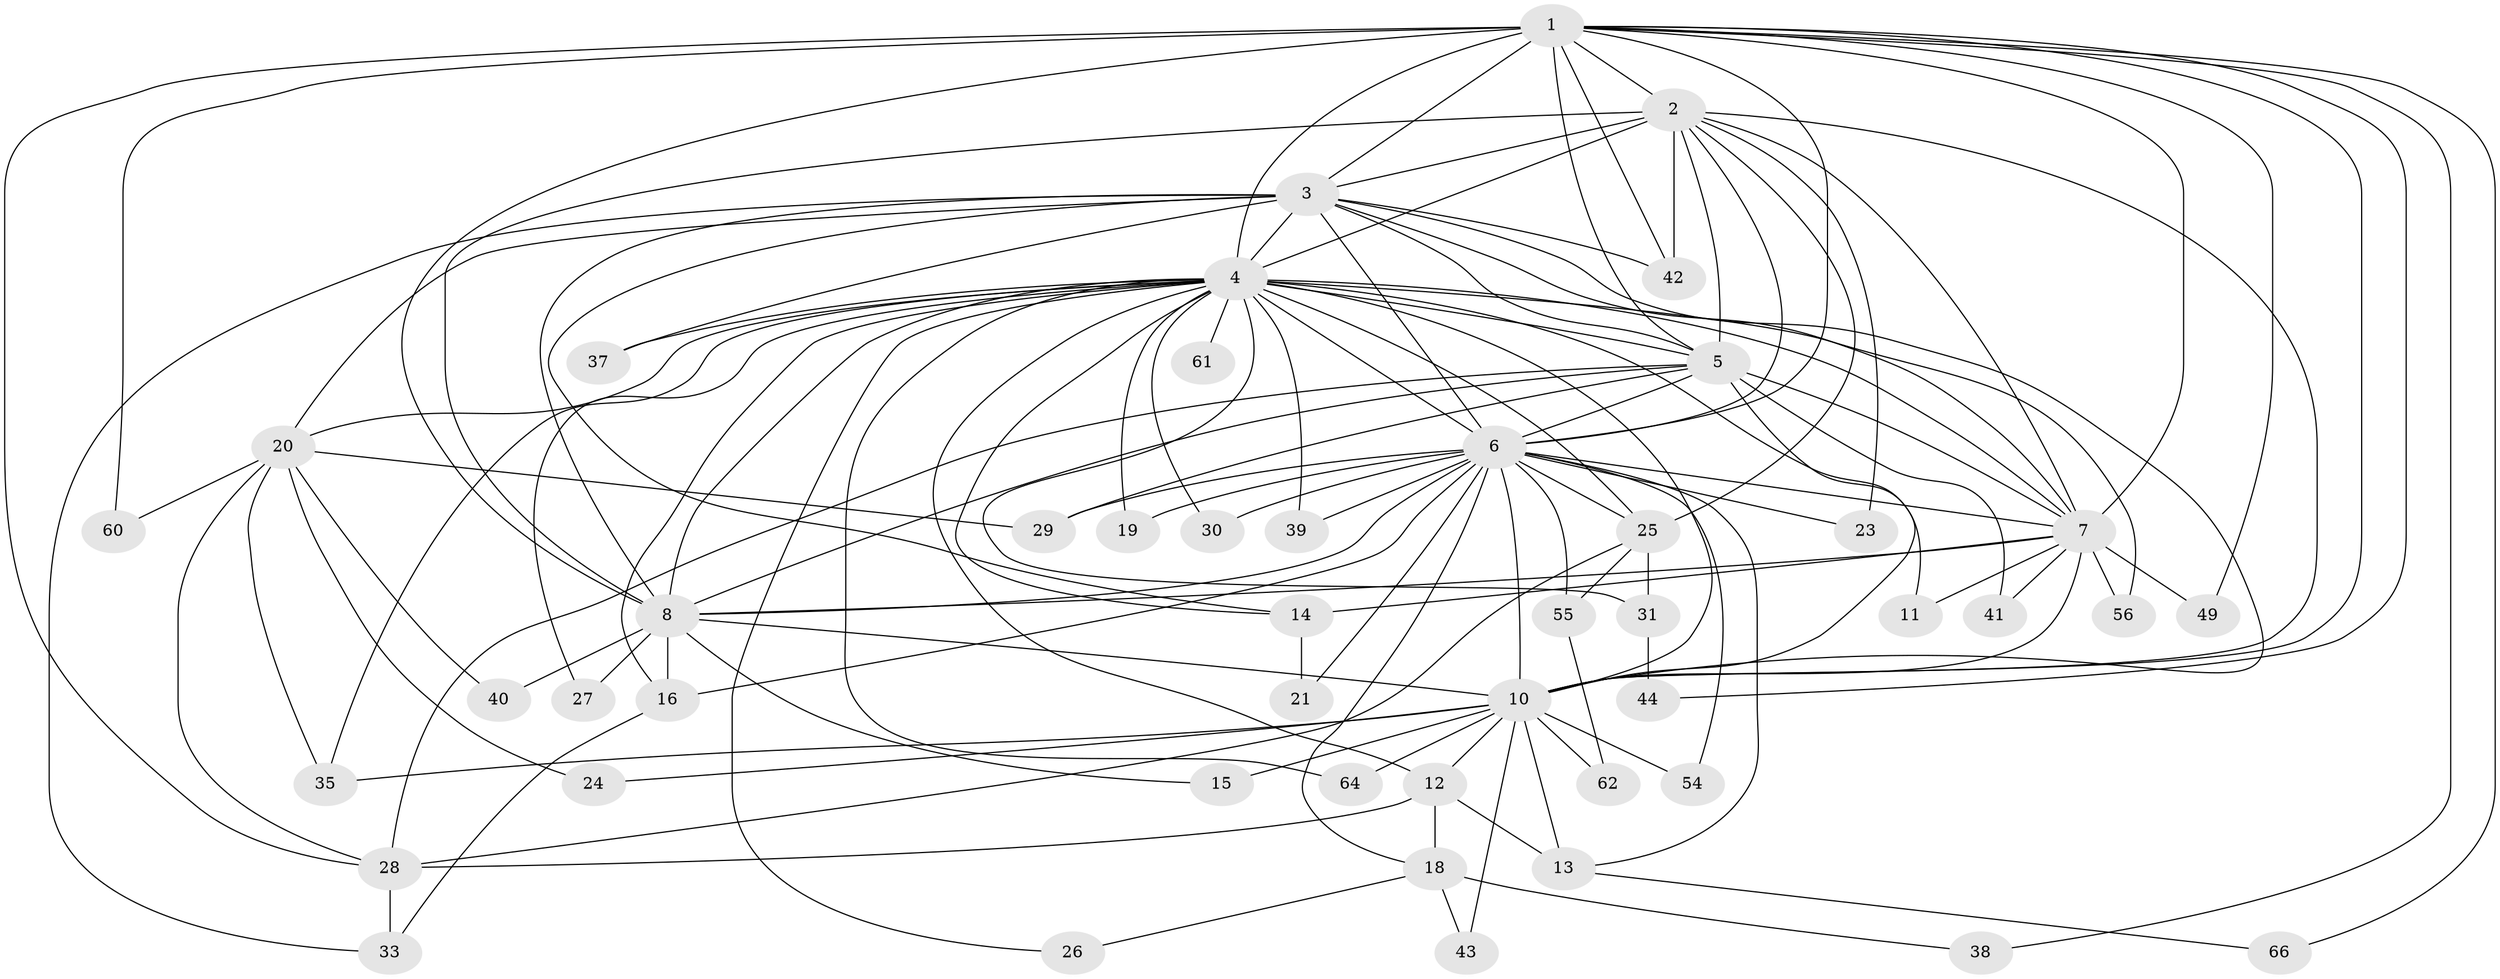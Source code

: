 // Generated by graph-tools (version 1.1) at 2025/23/03/03/25 07:23:36]
// undirected, 47 vertices, 122 edges
graph export_dot {
graph [start="1"]
  node [color=gray90,style=filled];
  1 [super="+32"];
  2 [super="+51"];
  3 [super="+45"];
  4 [super="+9"];
  5 [super="+47"];
  6 [super="+17"];
  7;
  8 [super="+22"];
  10 [super="+52"];
  11;
  12 [super="+46"];
  13 [super="+36"];
  14 [super="+34"];
  15;
  16;
  18;
  19;
  20 [super="+65"];
  21;
  23;
  24;
  25 [super="+63"];
  26;
  27;
  28 [super="+50"];
  29 [super="+58"];
  30;
  31;
  33 [super="+48"];
  35 [super="+53"];
  37;
  38;
  39;
  40;
  41;
  42 [super="+57"];
  43;
  44;
  49;
  54;
  55 [super="+59"];
  56;
  60;
  61;
  62;
  64;
  66;
  1 -- 2;
  1 -- 3;
  1 -- 4 [weight=2];
  1 -- 5 [weight=2];
  1 -- 6;
  1 -- 7;
  1 -- 8 [weight=2];
  1 -- 10;
  1 -- 28;
  1 -- 38;
  1 -- 42;
  1 -- 49;
  1 -- 66;
  1 -- 44;
  1 -- 60;
  2 -- 3;
  2 -- 4 [weight=2];
  2 -- 5;
  2 -- 6;
  2 -- 7;
  2 -- 8 [weight=2];
  2 -- 10;
  2 -- 23;
  2 -- 25;
  2 -- 42;
  3 -- 4 [weight=2];
  3 -- 5;
  3 -- 6;
  3 -- 7;
  3 -- 8;
  3 -- 10;
  3 -- 20;
  3 -- 37;
  3 -- 14;
  3 -- 33;
  3 -- 42;
  4 -- 5 [weight=2];
  4 -- 6 [weight=2];
  4 -- 7 [weight=2];
  4 -- 8 [weight=2];
  4 -- 10 [weight=2];
  4 -- 11;
  4 -- 12;
  4 -- 16;
  4 -- 30;
  4 -- 31;
  4 -- 37;
  4 -- 39;
  4 -- 56;
  4 -- 61 [weight=2];
  4 -- 64;
  4 -- 14;
  4 -- 19;
  4 -- 20;
  4 -- 26;
  4 -- 27;
  4 -- 25;
  4 -- 35;
  5 -- 6;
  5 -- 7;
  5 -- 8;
  5 -- 10;
  5 -- 41;
  5 -- 28;
  5 -- 29;
  6 -- 7;
  6 -- 8;
  6 -- 10;
  6 -- 13;
  6 -- 18;
  6 -- 19;
  6 -- 21;
  6 -- 23;
  6 -- 25;
  6 -- 29;
  6 -- 30;
  6 -- 39;
  6 -- 54;
  6 -- 55 [weight=2];
  6 -- 16;
  7 -- 8;
  7 -- 10;
  7 -- 11;
  7 -- 14;
  7 -- 41;
  7 -- 49;
  7 -- 56;
  8 -- 10;
  8 -- 15;
  8 -- 16;
  8 -- 27;
  8 -- 40;
  10 -- 12;
  10 -- 13 [weight=3];
  10 -- 15;
  10 -- 24;
  10 -- 35;
  10 -- 43;
  10 -- 54;
  10 -- 62;
  10 -- 64;
  12 -- 18;
  12 -- 28;
  12 -- 13;
  13 -- 66;
  14 -- 21;
  16 -- 33;
  18 -- 26;
  18 -- 38;
  18 -- 43;
  20 -- 24;
  20 -- 29;
  20 -- 35;
  20 -- 40;
  20 -- 60;
  20 -- 28;
  25 -- 31;
  25 -- 55;
  25 -- 28;
  28 -- 33;
  31 -- 44;
  55 -- 62;
}
